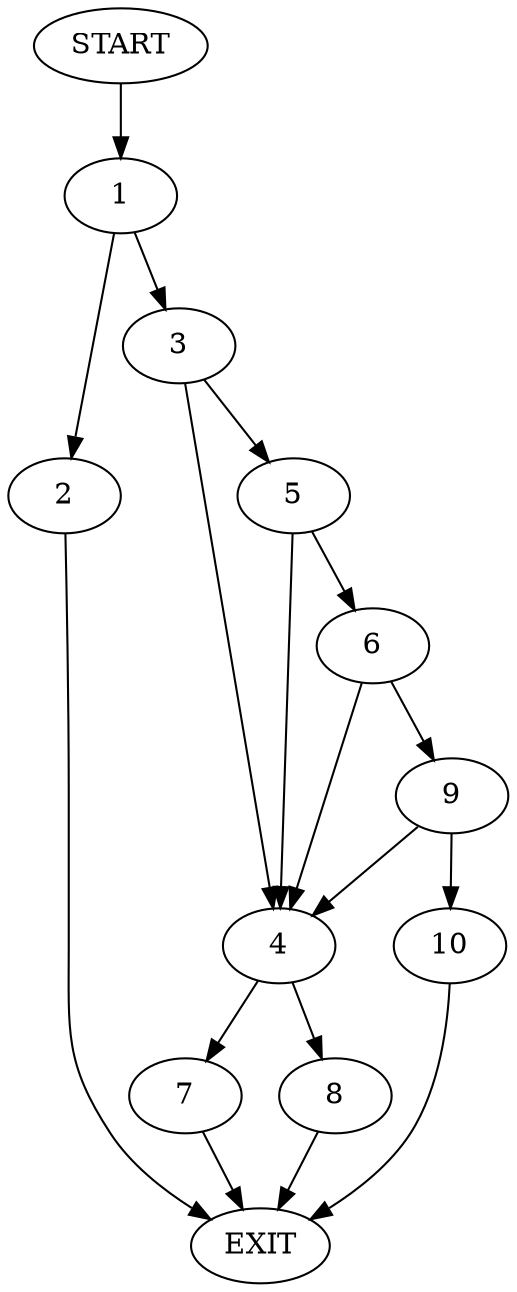 digraph {
0 [label="START"]
11 [label="EXIT"]
0 -> 1
1 -> 2
1 -> 3
3 -> 4
3 -> 5
2 -> 11
5 -> 6
5 -> 4
4 -> 7
4 -> 8
6 -> 9
6 -> 4
9 -> 10
9 -> 4
10 -> 11
8 -> 11
7 -> 11
}
